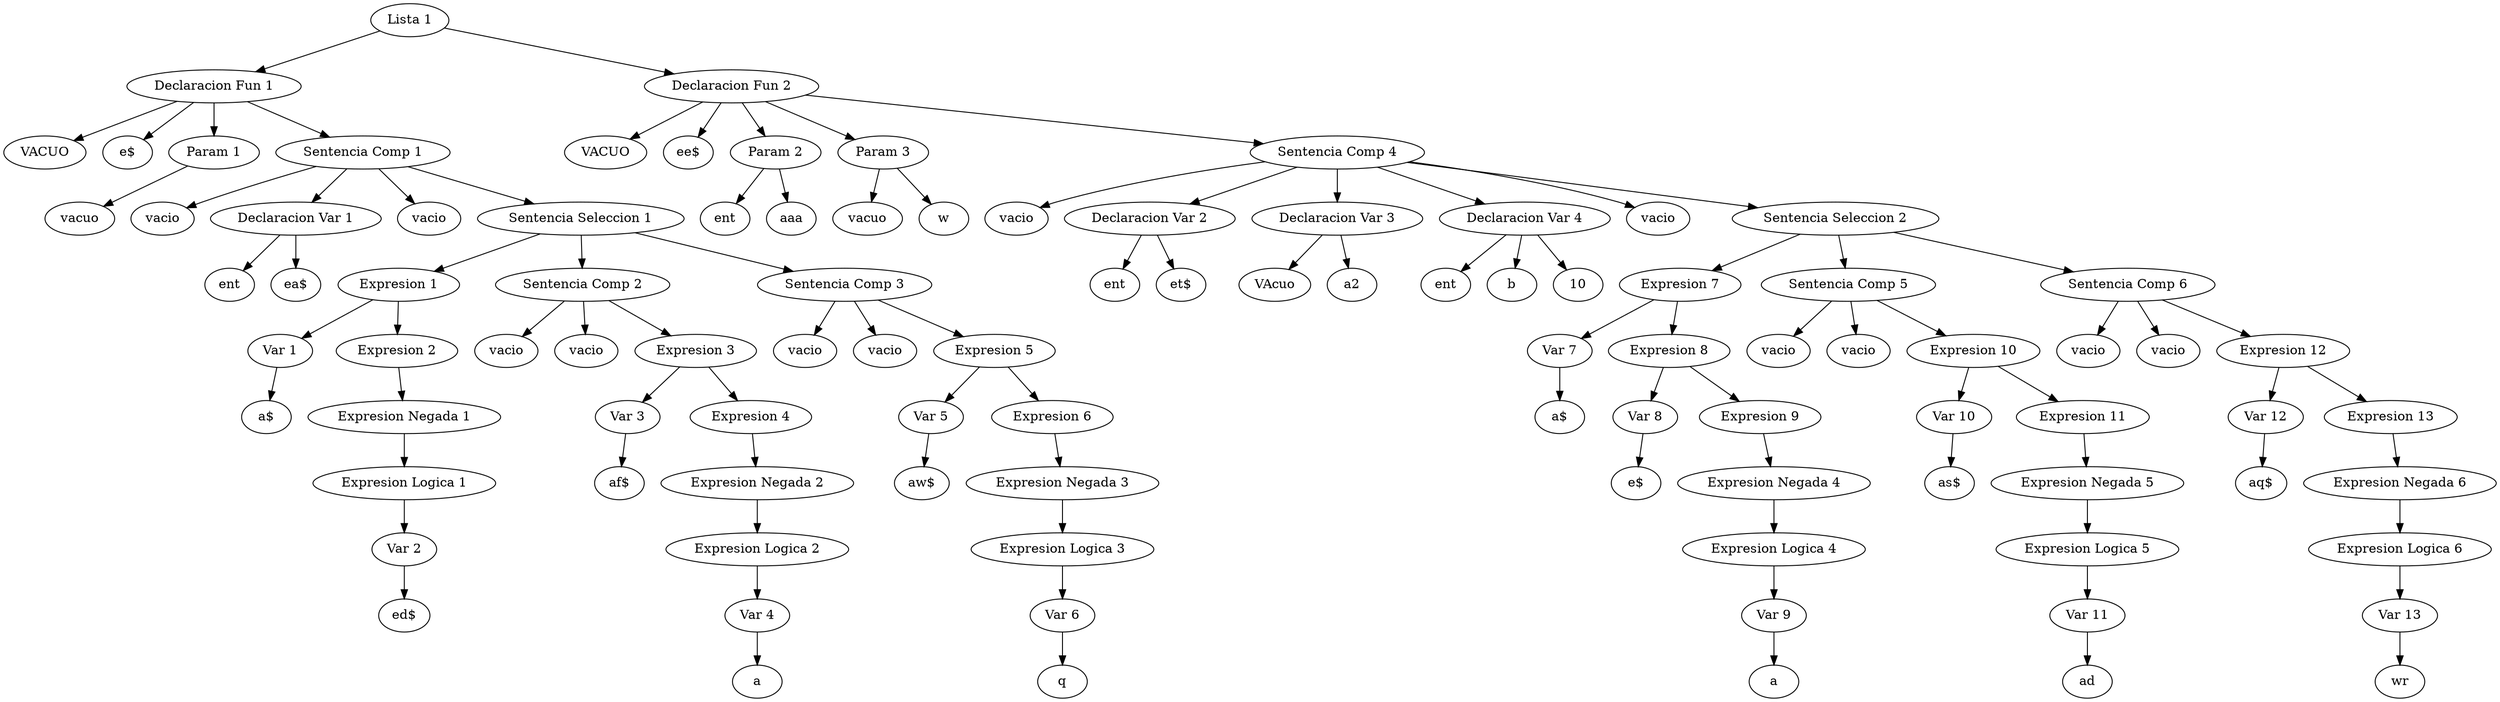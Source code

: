 digraph G {
	"Lista 1" -> "Declaracion Fun 1"
	1 [label="VACUO"]
	"Declaracion Fun 1" -> 1
	2 [label="e$"]
	"Declaracion Fun 1" -> 2
	"Declaracion Fun 1" -> "Param 1"
	3 [label="vacuo"]
	"Param 1" -> 3
	"Declaracion Fun 1" -> "Sentencia Comp 1"
	4 [label="vacio"]
	"Sentencia Comp 1" -> 4
	"Sentencia Comp 1" -> "Declaracion Var 1"
	5 [label="ent"]
	"Declaracion Var 1" -> 5
	6 [label="ea$"]
	"Declaracion Var 1" -> 6
	7 [label="vacio"]
	"Sentencia Comp 1" -> 7
	"Sentencia Comp 1" -> "Sentencia Seleccion 1"
	"Sentencia Seleccion 1" -> "Expresion 1"
	"Expresion 1" -> "Var 1"
	8 [label="a$"]
	"Var 1" -> 8
	"Expresion 1" -> "Expresion 2"
	"Expresion 2" -> "Expresion Negada 1"
	"Expresion Negada 1" -> "Expresion Logica 1"
	"Expresion Logica 1" -> "Var 2"
	9 [label="ed$"]
	"Var 2" -> 9
	"Sentencia Seleccion 1" -> "Sentencia Comp 2"
	10 [label="vacio"]
	"Sentencia Comp 2" -> 10
	11 [label="vacio"]
	"Sentencia Comp 2" -> 11
	"Sentencia Comp 2" -> "Expresion 3"
	"Expresion 3" -> "Var 3"
	12 [label="af$"]
	"Var 3" -> 12
	"Expresion 3" -> "Expresion 4"
	"Expresion 4" -> "Expresion Negada 2"
	"Expresion Negada 2" -> "Expresion Logica 2"
	"Expresion Logica 2" -> "Var 4"
	13 [label="a"]
	"Var 4" -> 13
	"Sentencia Seleccion 1" -> "Sentencia Comp 3"
	14 [label="vacio"]
	"Sentencia Comp 3" -> 14
	15 [label="vacio"]
	"Sentencia Comp 3" -> 15
	"Sentencia Comp 3" -> "Expresion 5"
	"Expresion 5" -> "Var 5"
	16 [label="aw$"]
	"Var 5" -> 16
	"Expresion 5" -> "Expresion 6"
	"Expresion 6" -> "Expresion Negada 3"
	"Expresion Negada 3" -> "Expresion Logica 3"
	"Expresion Logica 3" -> "Var 6"
	17 [label="q"]
	"Var 6" -> 17
	"Lista 1" -> "Declaracion Fun 2"
	18 [label="VACUO"]
	"Declaracion Fun 2" -> 18
	19 [label="ee$"]
	"Declaracion Fun 2" -> 19
	"Declaracion Fun 2" -> "Param 2"
	20 [label="ent"]
	"Param 2" -> 20
	21 [label="aaa"]
	"Param 2" -> 21
	"Declaracion Fun 2" -> "Param 3"
	22 [label="vacuo"]
	"Param 3" -> 22
	23 [label="w"]
	"Param 3" -> 23
	"Declaracion Fun 2" -> "Sentencia Comp 4"
	24 [label="vacio"]
	"Sentencia Comp 4" -> 24
	"Sentencia Comp 4" -> "Declaracion Var 2"
	25 [label="ent"]
	"Declaracion Var 2" -> 25
	26 [label="et$"]
	"Declaracion Var 2" -> 26
	"Sentencia Comp 4" -> "Declaracion Var 3"
	27 [label="VAcuo"]
	"Declaracion Var 3" -> 27
	28 [label="a2"]
	"Declaracion Var 3" -> 28
	"Sentencia Comp 4" -> "Declaracion Var 4"
	29 [label="ent"]
	"Declaracion Var 4" -> 29
	30 [label="b"]
	"Declaracion Var 4" -> 30
	31 [label="10"]
	"Declaracion Var 4" -> 31
	32 [label="vacio"]
	"Sentencia Comp 4" -> 32
	"Sentencia Comp 4" -> "Sentencia Seleccion 2"
	"Sentencia Seleccion 2" -> "Expresion 7"
	"Expresion 7" -> "Var 7"
	33 [label="a$"]
	"Var 7" -> 33
	"Expresion 7" -> "Expresion 8"
	"Expresion 8" -> "Var 8"
	34 [label="e$"]
	"Var 8" -> 34
	"Expresion 8" -> "Expresion 9"
	"Expresion 9" -> "Expresion Negada 4"
	"Expresion Negada 4" -> "Expresion Logica 4"
	"Expresion Logica 4" -> "Var 9"
	35 [label="a"]
	"Var 9" -> 35
	"Sentencia Seleccion 2" -> "Sentencia Comp 5"
	36 [label="vacio"]
	"Sentencia Comp 5" -> 36
	37 [label="vacio"]
	"Sentencia Comp 5" -> 37
	"Sentencia Comp 5" -> "Expresion 10"
	"Expresion 10" -> "Var 10"
	38 [label="as$"]
	"Var 10" -> 38
	"Expresion 10" -> "Expresion 11"
	"Expresion 11" -> "Expresion Negada 5"
	"Expresion Negada 5" -> "Expresion Logica 5"
	"Expresion Logica 5" -> "Var 11"
	39 [label="ad"]
	"Var 11" -> 39
	"Sentencia Seleccion 2" -> "Sentencia Comp 6"
	40 [label="vacio"]
	"Sentencia Comp 6" -> 40
	41 [label="vacio"]
	"Sentencia Comp 6" -> 41
	"Sentencia Comp 6" -> "Expresion 12"
	"Expresion 12" -> "Var 12"
	42 [label="aq$"]
	"Var 12" -> 42
	"Expresion 12" -> "Expresion 13"
	"Expresion 13" -> "Expresion Negada 6"
	"Expresion Negada 6" -> "Expresion Logica 6"
	"Expresion Logica 6" -> "Var 13"
	43 [label="wr"]
	"Var 13" -> 43
}